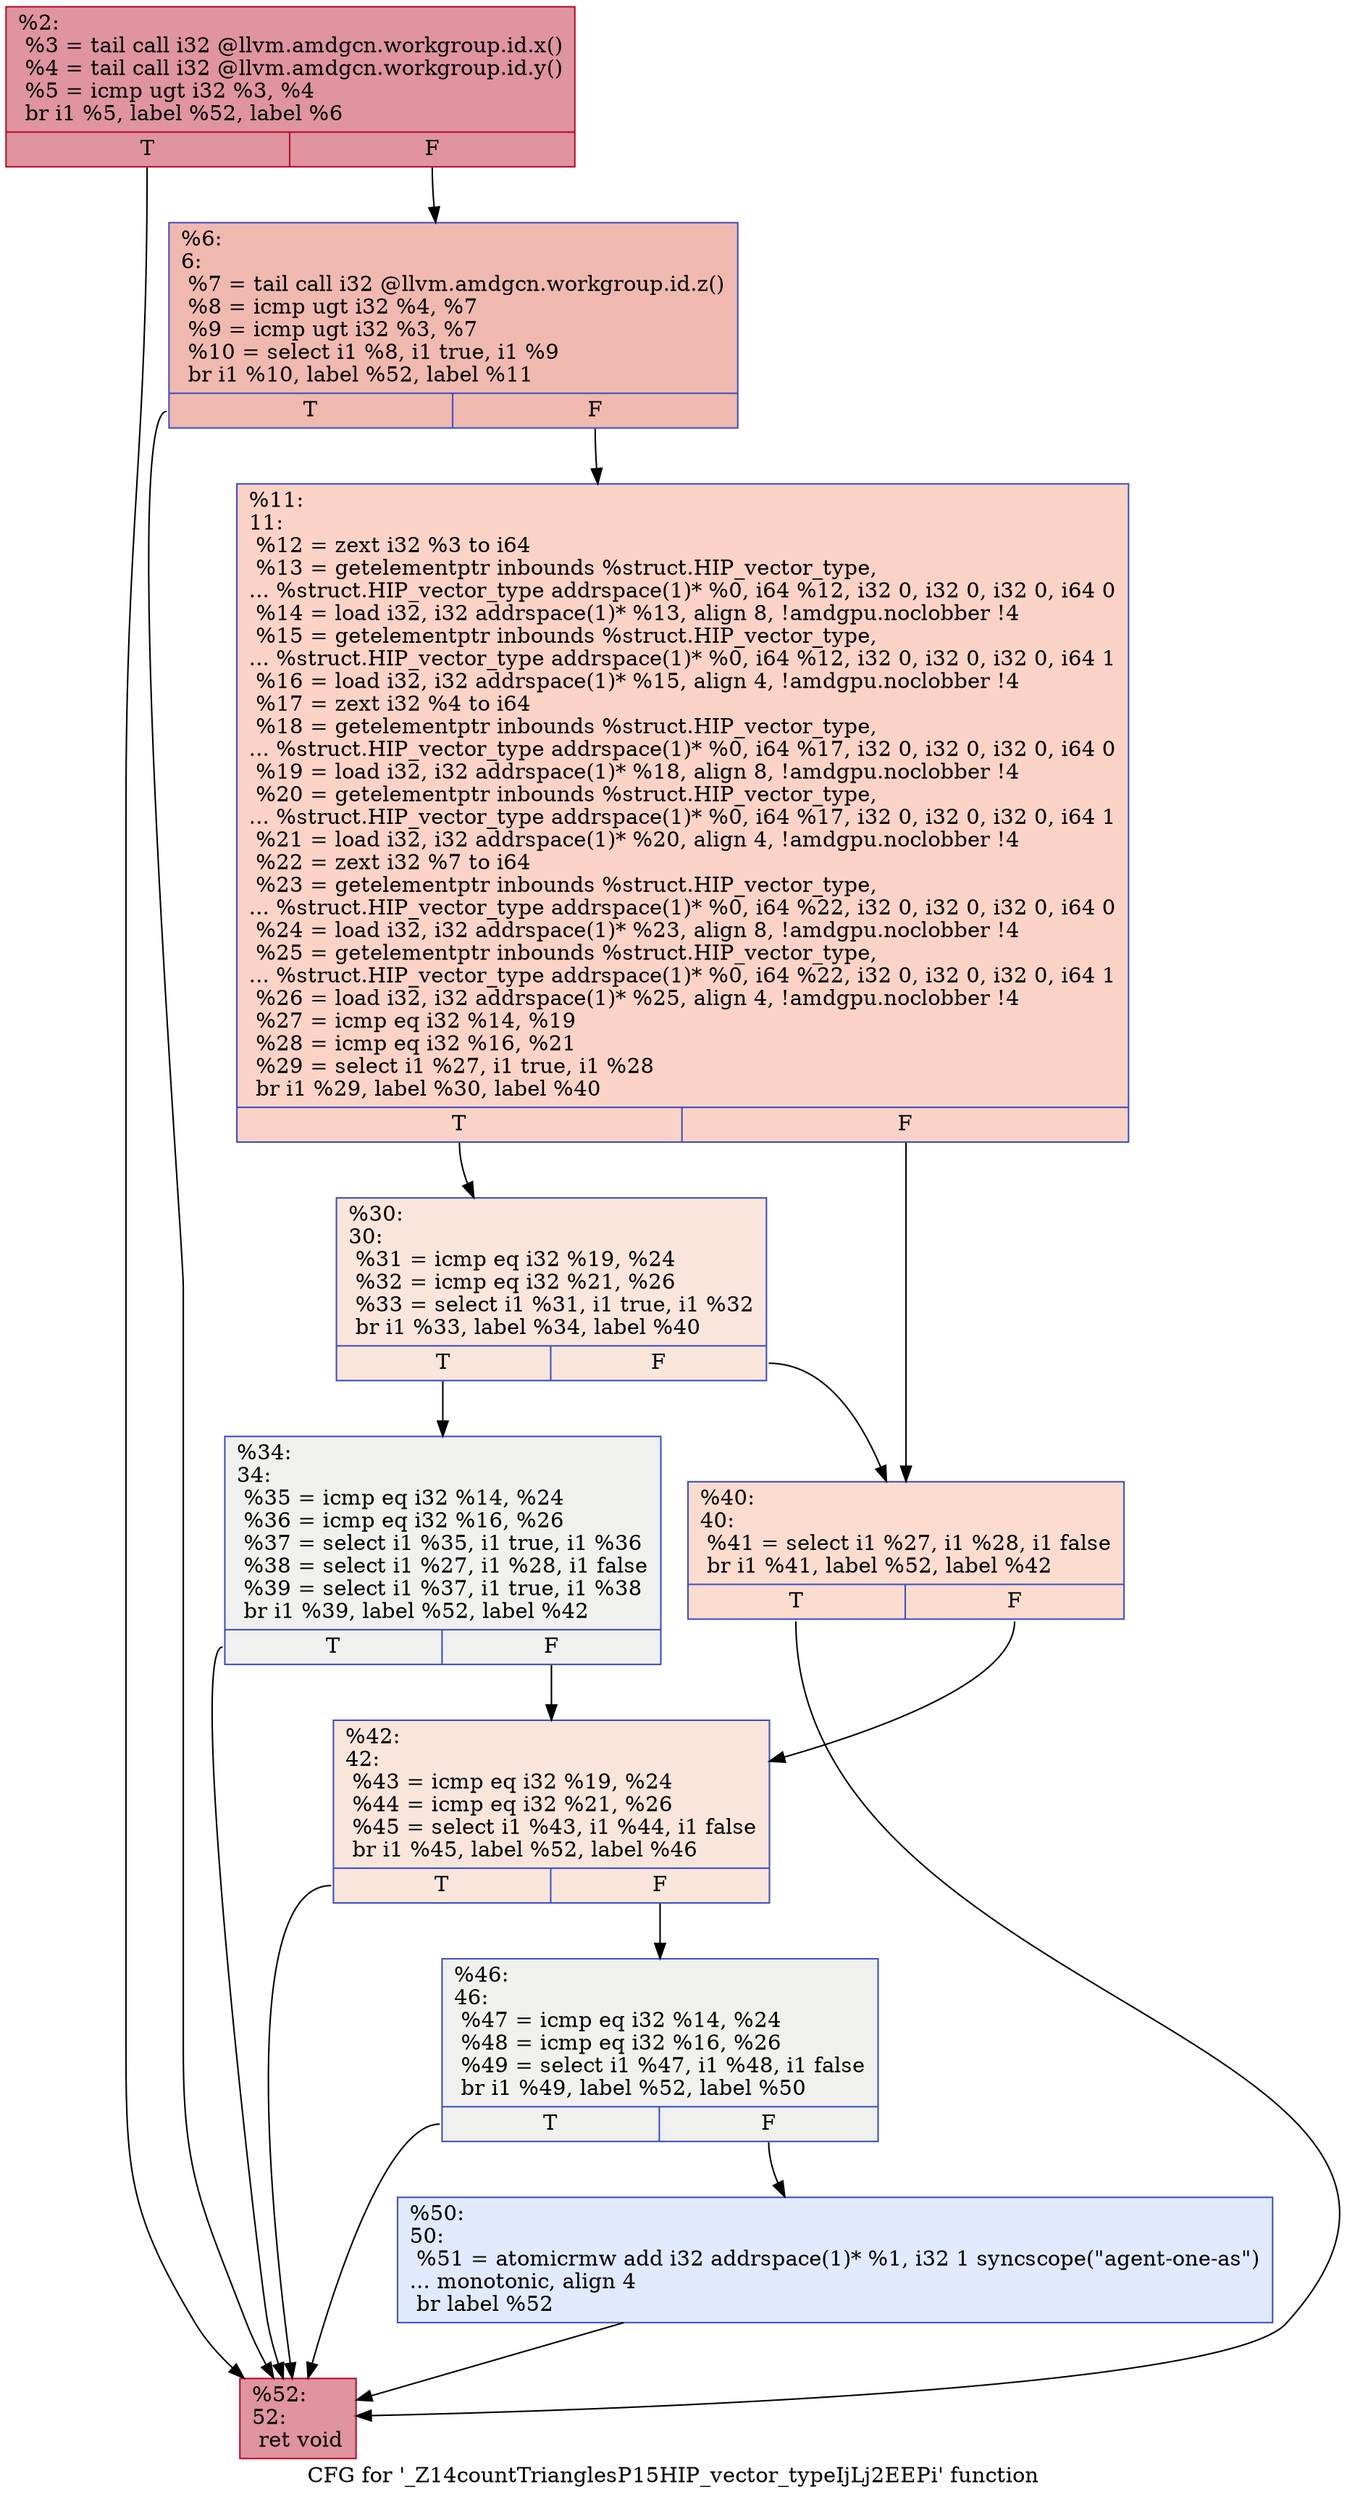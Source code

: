 digraph "CFG for '_Z14countTrianglesP15HIP_vector_typeIjLj2EEPi' function" {
	label="CFG for '_Z14countTrianglesP15HIP_vector_typeIjLj2EEPi' function";

	Node0x5b22220 [shape=record,color="#b70d28ff", style=filled, fillcolor="#b70d2870",label="{%2:\l  %3 = tail call i32 @llvm.amdgcn.workgroup.id.x()\l  %4 = tail call i32 @llvm.amdgcn.workgroup.id.y()\l  %5 = icmp ugt i32 %3, %4\l  br i1 %5, label %52, label %6\l|{<s0>T|<s1>F}}"];
	Node0x5b22220:s0 -> Node0x5b25580;
	Node0x5b22220:s1 -> Node0x5b25610;
	Node0x5b25610 [shape=record,color="#3d50c3ff", style=filled, fillcolor="#de614d70",label="{%6:\l6:                                                \l  %7 = tail call i32 @llvm.amdgcn.workgroup.id.z()\l  %8 = icmp ugt i32 %4, %7\l  %9 = icmp ugt i32 %3, %7\l  %10 = select i1 %8, i1 true, i1 %9\l  br i1 %10, label %52, label %11\l|{<s0>T|<s1>F}}"];
	Node0x5b25610:s0 -> Node0x5b25580;
	Node0x5b25610:s1 -> Node0x5b26160;
	Node0x5b26160 [shape=record,color="#3d50c3ff", style=filled, fillcolor="#f59c7d70",label="{%11:\l11:                                               \l  %12 = zext i32 %3 to i64\l  %13 = getelementptr inbounds %struct.HIP_vector_type,\l... %struct.HIP_vector_type addrspace(1)* %0, i64 %12, i32 0, i32 0, i32 0, i64 0\l  %14 = load i32, i32 addrspace(1)* %13, align 8, !amdgpu.noclobber !4\l  %15 = getelementptr inbounds %struct.HIP_vector_type,\l... %struct.HIP_vector_type addrspace(1)* %0, i64 %12, i32 0, i32 0, i32 0, i64 1\l  %16 = load i32, i32 addrspace(1)* %15, align 4, !amdgpu.noclobber !4\l  %17 = zext i32 %4 to i64\l  %18 = getelementptr inbounds %struct.HIP_vector_type,\l... %struct.HIP_vector_type addrspace(1)* %0, i64 %17, i32 0, i32 0, i32 0, i64 0\l  %19 = load i32, i32 addrspace(1)* %18, align 8, !amdgpu.noclobber !4\l  %20 = getelementptr inbounds %struct.HIP_vector_type,\l... %struct.HIP_vector_type addrspace(1)* %0, i64 %17, i32 0, i32 0, i32 0, i64 1\l  %21 = load i32, i32 addrspace(1)* %20, align 4, !amdgpu.noclobber !4\l  %22 = zext i32 %7 to i64\l  %23 = getelementptr inbounds %struct.HIP_vector_type,\l... %struct.HIP_vector_type addrspace(1)* %0, i64 %22, i32 0, i32 0, i32 0, i64 0\l  %24 = load i32, i32 addrspace(1)* %23, align 8, !amdgpu.noclobber !4\l  %25 = getelementptr inbounds %struct.HIP_vector_type,\l... %struct.HIP_vector_type addrspace(1)* %0, i64 %22, i32 0, i32 0, i32 0, i64 1\l  %26 = load i32, i32 addrspace(1)* %25, align 4, !amdgpu.noclobber !4\l  %27 = icmp eq i32 %14, %19\l  %28 = icmp eq i32 %16, %21\l  %29 = select i1 %27, i1 true, i1 %28\l  br i1 %29, label %30, label %40\l|{<s0>T|<s1>F}}"];
	Node0x5b26160:s0 -> Node0x5b28230;
	Node0x5b26160:s1 -> Node0x5b28280;
	Node0x5b28230 [shape=record,color="#3d50c3ff", style=filled, fillcolor="#f4c5ad70",label="{%30:\l30:                                               \l  %31 = icmp eq i32 %19, %24\l  %32 = icmp eq i32 %21, %26\l  %33 = select i1 %31, i1 true, i1 %32\l  br i1 %33, label %34, label %40\l|{<s0>T|<s1>F}}"];
	Node0x5b28230:s0 -> Node0x5b27910;
	Node0x5b28230:s1 -> Node0x5b28280;
	Node0x5b27910 [shape=record,color="#3d50c3ff", style=filled, fillcolor="#dedcdb70",label="{%34:\l34:                                               \l  %35 = icmp eq i32 %14, %24\l  %36 = icmp eq i32 %16, %26\l  %37 = select i1 %35, i1 true, i1 %36\l  %38 = select i1 %27, i1 %28, i1 false\l  %39 = select i1 %37, i1 true, i1 %38\l  br i1 %39, label %52, label %42\l|{<s0>T|<s1>F}}"];
	Node0x5b27910:s0 -> Node0x5b25580;
	Node0x5b27910:s1 -> Node0x5b28b00;
	Node0x5b28280 [shape=record,color="#3d50c3ff", style=filled, fillcolor="#f7af9170",label="{%40:\l40:                                               \l  %41 = select i1 %27, i1 %28, i1 false\l  br i1 %41, label %52, label %42\l|{<s0>T|<s1>F}}"];
	Node0x5b28280:s0 -> Node0x5b25580;
	Node0x5b28280:s1 -> Node0x5b28b00;
	Node0x5b28b00 [shape=record,color="#3d50c3ff", style=filled, fillcolor="#f4c5ad70",label="{%42:\l42:                                               \l  %43 = icmp eq i32 %19, %24\l  %44 = icmp eq i32 %21, %26\l  %45 = select i1 %43, i1 %44, i1 false\l  br i1 %45, label %52, label %46\l|{<s0>T|<s1>F}}"];
	Node0x5b28b00:s0 -> Node0x5b25580;
	Node0x5b28b00:s1 -> Node0x5b28f30;
	Node0x5b28f30 [shape=record,color="#3d50c3ff", style=filled, fillcolor="#dedcdb70",label="{%46:\l46:                                               \l  %47 = icmp eq i32 %14, %24\l  %48 = icmp eq i32 %16, %26\l  %49 = select i1 %47, i1 %48, i1 false\l  br i1 %49, label %52, label %50\l|{<s0>T|<s1>F}}"];
	Node0x5b28f30:s0 -> Node0x5b25580;
	Node0x5b28f30:s1 -> Node0x5b29200;
	Node0x5b29200 [shape=record,color="#3d50c3ff", style=filled, fillcolor="#b9d0f970",label="{%50:\l50:                                               \l  %51 = atomicrmw add i32 addrspace(1)* %1, i32 1 syncscope(\"agent-one-as\")\l... monotonic, align 4\l  br label %52\l}"];
	Node0x5b29200 -> Node0x5b25580;
	Node0x5b25580 [shape=record,color="#b70d28ff", style=filled, fillcolor="#b70d2870",label="{%52:\l52:                                               \l  ret void\l}"];
}
